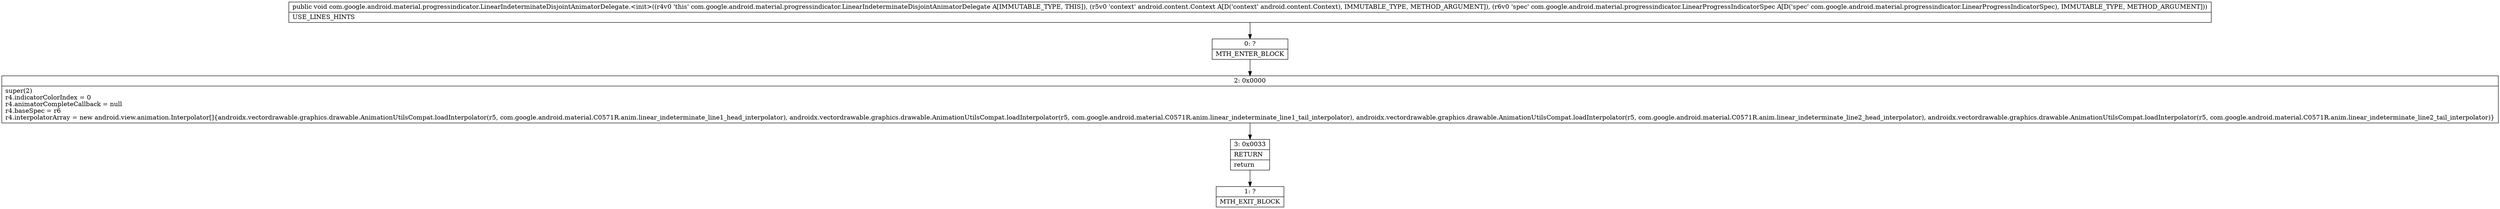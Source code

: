 digraph "CFG forcom.google.android.material.progressindicator.LinearIndeterminateDisjointAnimatorDelegate.\<init\>(Landroid\/content\/Context;Lcom\/google\/android\/material\/progressindicator\/LinearProgressIndicatorSpec;)V" {
Node_0 [shape=record,label="{0\:\ ?|MTH_ENTER_BLOCK\l}"];
Node_2 [shape=record,label="{2\:\ 0x0000|super(2)\lr4.indicatorColorIndex = 0\lr4.animatorCompleteCallback = null\lr4.baseSpec = r6\lr4.interpolatorArray = new android.view.animation.Interpolator[]\{androidx.vectordrawable.graphics.drawable.AnimationUtilsCompat.loadInterpolator(r5, com.google.android.material.C0571R.anim.linear_indeterminate_line1_head_interpolator), androidx.vectordrawable.graphics.drawable.AnimationUtilsCompat.loadInterpolator(r5, com.google.android.material.C0571R.anim.linear_indeterminate_line1_tail_interpolator), androidx.vectordrawable.graphics.drawable.AnimationUtilsCompat.loadInterpolator(r5, com.google.android.material.C0571R.anim.linear_indeterminate_line2_head_interpolator), androidx.vectordrawable.graphics.drawable.AnimationUtilsCompat.loadInterpolator(r5, com.google.android.material.C0571R.anim.linear_indeterminate_line2_tail_interpolator)\}\l}"];
Node_3 [shape=record,label="{3\:\ 0x0033|RETURN\l|return\l}"];
Node_1 [shape=record,label="{1\:\ ?|MTH_EXIT_BLOCK\l}"];
MethodNode[shape=record,label="{public void com.google.android.material.progressindicator.LinearIndeterminateDisjointAnimatorDelegate.\<init\>((r4v0 'this' com.google.android.material.progressindicator.LinearIndeterminateDisjointAnimatorDelegate A[IMMUTABLE_TYPE, THIS]), (r5v0 'context' android.content.Context A[D('context' android.content.Context), IMMUTABLE_TYPE, METHOD_ARGUMENT]), (r6v0 'spec' com.google.android.material.progressindicator.LinearProgressIndicatorSpec A[D('spec' com.google.android.material.progressindicator.LinearProgressIndicatorSpec), IMMUTABLE_TYPE, METHOD_ARGUMENT]))  | USE_LINES_HINTS\l}"];
MethodNode -> Node_0;Node_0 -> Node_2;
Node_2 -> Node_3;
Node_3 -> Node_1;
}

